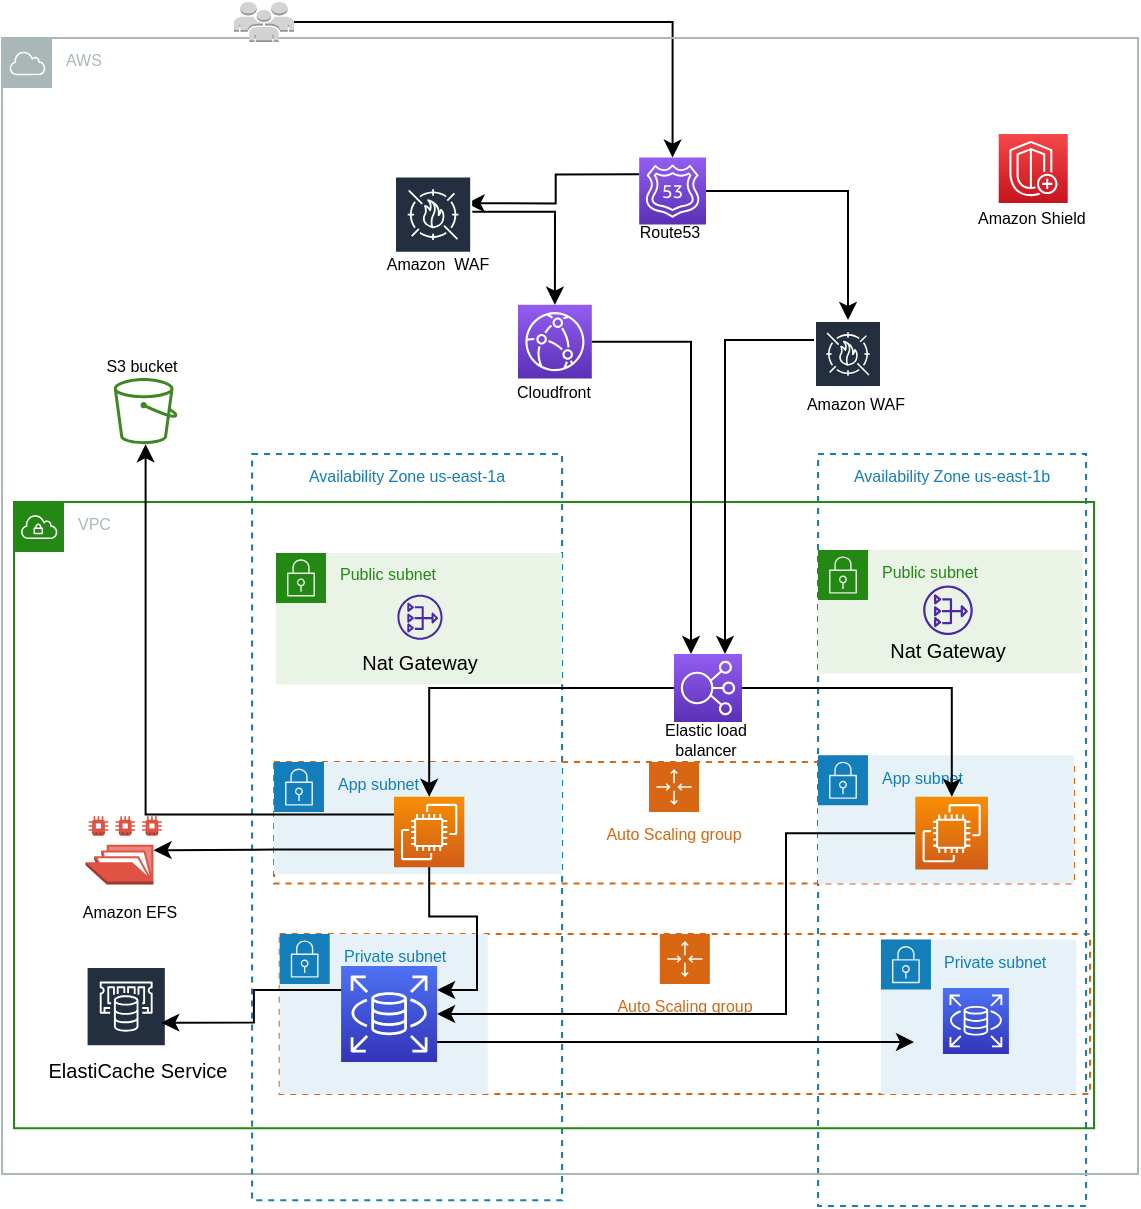 <mxfile version="21.5.1" type="github">
  <diagram name="Page-1" id="-8F-MaRr2c5oIdHVKHW3">
    <mxGraphModel dx="794" dy="456" grid="1" gridSize="8" guides="1" tooltips="1" connect="1" arrows="1" fold="1" page="1" pageScale="1" pageWidth="850" pageHeight="1100" math="0" shadow="0">
      <root>
        <mxCell id="0" />
        <mxCell id="1" parent="0" />
        <mxCell id="4uoRKx3dI8FAXuEbuPum-11" value="Auto Scaling group" style="points=[[0,0],[0.25,0],[0.5,0],[0.75,0],[1,0],[1,0.25],[1,0.5],[1,0.75],[1,1],[0.75,1],[0.5,1],[0.25,1],[0,1],[0,0.75],[0,0.5],[0,0.25]];outlineConnect=0;gradientColor=none;html=1;whiteSpace=wrap;fontSize=8;fontStyle=0;container=0;pointerEvents=0;collapsible=0;recursiveResize=0;shape=mxgraph.aws4.groupCenter;grIcon=mxgraph.aws4.group_auto_scaling_group;grStroke=1;strokeColor=#D86613;fillColor=none;verticalAlign=top;align=center;fontColor=#D86613;dashed=1;spacingTop=25;" vertex="1" parent="1">
          <mxGeometry x="322.84" y="496" width="405.16" height="80" as="geometry" />
        </mxCell>
        <mxCell id="4uoRKx3dI8FAXuEbuPum-5" value="Availability Zone us-east-1b" style="fillColor=none;strokeColor=#147EBA;dashed=1;verticalAlign=top;fontStyle=0;fontColor=#147EBA;whiteSpace=wrap;html=1;fontSize=8;" vertex="1" parent="1">
          <mxGeometry x="592" y="256" width="133.99" height="376" as="geometry" />
        </mxCell>
        <mxCell id="4uoRKx3dI8FAXuEbuPum-27" value="Private subnet" style="points=[[0,0],[0.25,0],[0.5,0],[0.75,0],[1,0],[1,0.25],[1,0.5],[1,0.75],[1,1],[0.75,1],[0.5,1],[0.25,1],[0,1],[0,0.75],[0,0.5],[0,0.25]];outlineConnect=0;gradientColor=none;html=1;whiteSpace=wrap;fontSize=8;fontStyle=0;container=1;pointerEvents=0;collapsible=0;recursiveResize=0;shape=mxgraph.aws4.group;grIcon=mxgraph.aws4.group_security_group;grStroke=0;strokeColor=#147EBA;fillColor=#E6F2F8;verticalAlign=top;align=left;spacingLeft=30;fontColor=#147EBA;dashed=0;" vertex="1" parent="1">
          <mxGeometry x="623.46" y="498.8" width="97.7" height="77.2" as="geometry" />
        </mxCell>
        <mxCell id="4uoRKx3dI8FAXuEbuPum-28" value="" style="sketch=0;points=[[0,0,0],[0.25,0,0],[0.5,0,0],[0.75,0,0],[1,0,0],[0,1,0],[0.25,1,0],[0.5,1,0],[0.75,1,0],[1,1,0],[0,0.25,0],[0,0.5,0],[0,0.75,0],[1,0.25,0],[1,0.5,0],[1,0.75,0]];outlineConnect=0;fontColor=#232F3E;gradientColor=#4D72F3;gradientDirection=north;fillColor=#3334B9;strokeColor=#ffffff;dashed=0;verticalLabelPosition=bottom;verticalAlign=top;align=center;html=1;fontSize=8;fontStyle=0;aspect=fixed;shape=mxgraph.aws4.resourceIcon;resIcon=mxgraph.aws4.rds;" vertex="1" parent="4uoRKx3dI8FAXuEbuPum-27">
          <mxGeometry x="30.99" y="24.16" width="33.01" height="33.01" as="geometry" />
        </mxCell>
        <mxCell id="4uoRKx3dI8FAXuEbuPum-96" style="edgeStyle=orthogonalEdgeStyle;rounded=0;orthogonalLoop=1;jettySize=auto;html=1;entryX=0.5;entryY=0;entryDx=0;entryDy=0;entryPerimeter=0;" edge="1" parent="1" source="4uoRKx3dI8FAXuEbuPum-94" target="4uoRKx3dI8FAXuEbuPum-41">
          <mxGeometry relative="1" as="geometry" />
        </mxCell>
        <mxCell id="4uoRKx3dI8FAXuEbuPum-2" value="AWS" style="sketch=0;outlineConnect=0;gradientColor=none;html=1;whiteSpace=wrap;fontSize=8;fontStyle=0;shape=mxgraph.aws4.group;grIcon=mxgraph.aws4.group_aws_cloud;strokeColor=#AAB7B8;fillColor=none;verticalAlign=top;align=left;spacingLeft=30;fontColor=#AAB7B8;dashed=0;container=0;movable=1;resizable=1;rotatable=1;deletable=1;editable=1;locked=0;connectable=1;" vertex="1" parent="1">
          <mxGeometry x="184" y="48" width="568" height="568" as="geometry" />
        </mxCell>
        <mxCell id="4uoRKx3dI8FAXuEbuPum-94" value="" style="outlineConnect=0;dashed=0;verticalLabelPosition=bottom;verticalAlign=top;align=center;html=1;shape=mxgraph.aws3.users;fillColor=#D2D3D3;gradientColor=none;" vertex="1" parent="1">
          <mxGeometry x="300" y="30" width="30" height="20" as="geometry" />
        </mxCell>
        <mxCell id="4uoRKx3dI8FAXuEbuPum-4" value="Availability Zone us-east-1a" style="fillColor=none;strokeColor=#147EBA;dashed=1;verticalAlign=top;fontStyle=0;fontColor=#147EBA;whiteSpace=wrap;html=1;fontSize=8;" vertex="1" parent="1">
          <mxGeometry x="309.01" y="256" width="154.99" height="373.15" as="geometry" />
        </mxCell>
        <mxCell id="4uoRKx3dI8FAXuEbuPum-3" value="VPC" style="points=[[0,0],[0.25,0],[0.5,0],[0.75,0],[1,0],[1,0.25],[1,0.5],[1,0.75],[1,1],[0.75,1],[0.5,1],[0.25,1],[0,1],[0,0.75],[0,0.5],[0,0.25]];outlineConnect=0;gradientColor=none;html=1;whiteSpace=wrap;fontSize=8;fontStyle=0;container=0;pointerEvents=0;collapsible=0;recursiveResize=0;shape=mxgraph.aws4.group;grIcon=mxgraph.aws4.group_vpc;strokeColor=#248814;fillColor=none;verticalAlign=top;align=left;spacingLeft=30;fontColor=#AAB7B8;dashed=0;" vertex="1" parent="1">
          <mxGeometry x="190" y="280" width="540" height="313.1" as="geometry" />
        </mxCell>
        <mxCell id="4uoRKx3dI8FAXuEbuPum-40" value="" style="sketch=0;outlineConnect=0;fontColor=#232F3E;gradientColor=none;fillColor=#3F8624;strokeColor=none;dashed=0;verticalLabelPosition=bottom;verticalAlign=top;align=center;html=1;fontSize=8;fontStyle=0;aspect=fixed;pointerEvents=1;shape=mxgraph.aws4.bucket;" vertex="1" parent="1">
          <mxGeometry x="239.88" y="218" width="31.81" height="33.08" as="geometry" />
        </mxCell>
        <mxCell id="4uoRKx3dI8FAXuEbuPum-66" style="edgeStyle=orthogonalEdgeStyle;rounded=0;orthogonalLoop=1;jettySize=auto;html=1;fontSize=8;exitX=0;exitY=0.25;exitDx=0;exitDy=0;exitPerimeter=0;entryX=0.929;entryY=0.383;entryDx=0;entryDy=0;entryPerimeter=0;" edge="1" parent="1" source="4uoRKx3dI8FAXuEbuPum-41" target="4uoRKx3dI8FAXuEbuPum-50">
          <mxGeometry relative="1" as="geometry">
            <mxPoint x="492.593" y="112.671" as="sourcePoint" />
            <mxPoint x="420" y="113.476" as="targetPoint" />
          </mxGeometry>
        </mxCell>
        <mxCell id="4uoRKx3dI8FAXuEbuPum-41" value="" style="sketch=0;points=[[0,0,0],[0.25,0,0],[0.5,0,0],[0.75,0,0],[1,0,0],[0,1,0],[0.25,1,0],[0.5,1,0],[0.75,1,0],[1,1,0],[0,0.25,0],[0,0.5,0],[0,0.75,0],[1,0.25,0],[1,0.5,0],[1,0.75,0]];outlineConnect=0;fontColor=#232F3E;gradientColor=#945DF2;gradientDirection=north;fillColor=#5A30B5;strokeColor=#ffffff;dashed=0;verticalLabelPosition=bottom;verticalAlign=top;align=center;html=1;fontSize=8;fontStyle=0;aspect=fixed;shape=mxgraph.aws4.resourceIcon;resIcon=mxgraph.aws4.route_53;" vertex="1" parent="1">
          <mxGeometry x="502.59" y="107.8" width="33.41" height="33.41" as="geometry" />
        </mxCell>
        <mxCell id="4uoRKx3dI8FAXuEbuPum-62" style="edgeStyle=orthogonalEdgeStyle;rounded=0;orthogonalLoop=1;jettySize=auto;html=1;entryX=0.25;entryY=0;entryDx=0;entryDy=0;entryPerimeter=0;fontSize=8;" edge="1" parent="1" source="4uoRKx3dI8FAXuEbuPum-42" target="4uoRKx3dI8FAXuEbuPum-45">
          <mxGeometry relative="1" as="geometry">
            <mxPoint x="523.67" y="251.95" as="targetPoint" />
          </mxGeometry>
        </mxCell>
        <mxCell id="4uoRKx3dI8FAXuEbuPum-42" value="" style="sketch=0;points=[[0,0,0],[0.25,0,0],[0.5,0,0],[0.75,0,0],[1,0,0],[0,1,0],[0.25,1,0],[0.5,1,0],[0.75,1,0],[1,1,0],[0,0.25,0],[0,0.5,0],[0,0.75,0],[1,0.25,0],[1,0.5,0],[1,0.75,0]];outlineConnect=0;fontColor=#232F3E;gradientColor=#945DF2;gradientDirection=north;fillColor=#5A30B5;strokeColor=#ffffff;dashed=0;verticalLabelPosition=bottom;verticalAlign=top;align=center;html=1;fontSize=8;fontStyle=0;aspect=fixed;shape=mxgraph.aws4.resourceIcon;resIcon=mxgraph.aws4.cloudfront;" vertex="1" parent="1">
          <mxGeometry x="442" y="181.37" width="36.91" height="36.91" as="geometry" />
        </mxCell>
        <mxCell id="4uoRKx3dI8FAXuEbuPum-43" value="" style="sketch=0;points=[[0,0,0],[0.25,0,0],[0.5,0,0],[0.75,0,0],[1,0,0],[0,1,0],[0.25,1,0],[0.5,1,0],[0.75,1,0],[1,1,0],[0,0.25,0],[0,0.5,0],[0,0.75,0],[1,0.25,0],[1,0.5,0],[1,0.75,0]];outlineConnect=0;fontColor=#232F3E;gradientColor=#F54749;gradientDirection=north;fillColor=#C7131F;strokeColor=#ffffff;dashed=0;verticalLabelPosition=bottom;verticalAlign=top;align=center;html=1;fontSize=8;fontStyle=0;aspect=fixed;shape=mxgraph.aws4.resourceIcon;resIcon=mxgraph.aws4.shield;" vertex="1" parent="1">
          <mxGeometry x="682.35" y="96" width="34.52" height="34.52" as="geometry" />
        </mxCell>
        <mxCell id="4uoRKx3dI8FAXuEbuPum-57" style="edgeStyle=orthogonalEdgeStyle;rounded=0;orthogonalLoop=1;jettySize=auto;html=1;entryX=0.5;entryY=0;entryDx=0;entryDy=0;entryPerimeter=0;fontSize=8;" edge="1" parent="1" source="4uoRKx3dI8FAXuEbuPum-50" target="4uoRKx3dI8FAXuEbuPum-42">
          <mxGeometry relative="1" as="geometry" />
        </mxCell>
        <mxCell id="4uoRKx3dI8FAXuEbuPum-50" value="" style="sketch=0;outlineConnect=0;fontColor=#4D4D4D;gradientColor=none;strokeColor=#ffffff;fillColor=#232F3E;dashed=0;verticalLabelPosition=middle;verticalAlign=bottom;align=center;html=1;whiteSpace=wrap;fontSize=8;fontStyle=1;spacing=3;shape=mxgraph.aws4.productIcon;prIcon=mxgraph.aws4.waf;" vertex="1" parent="1">
          <mxGeometry x="380" y="116.8" width="39.09" height="36.2" as="geometry" />
        </mxCell>
        <mxCell id="4uoRKx3dI8FAXuEbuPum-61" style="edgeStyle=orthogonalEdgeStyle;rounded=0;orthogonalLoop=1;jettySize=auto;html=1;entryX=0.75;entryY=0;entryDx=0;entryDy=0;entryPerimeter=0;fontSize=8;" edge="1" parent="1" source="4uoRKx3dI8FAXuEbuPum-51" target="4uoRKx3dI8FAXuEbuPum-45">
          <mxGeometry relative="1" as="geometry">
            <mxPoint x="529.34" y="251.95" as="targetPoint" />
          </mxGeometry>
        </mxCell>
        <mxCell id="4uoRKx3dI8FAXuEbuPum-51" value="" style="sketch=0;outlineConnect=0;fontColor=#4D4D4D;gradientColor=none;strokeColor=#ffffff;fillColor=#232F3E;dashed=0;verticalLabelPosition=middle;verticalAlign=bottom;align=center;html=1;whiteSpace=wrap;fontSize=8;fontStyle=1;spacing=3;shape=mxgraph.aws4.productIcon;prIcon=mxgraph.aws4.waf;flipH=0;flipV=0;" vertex="1" parent="1">
          <mxGeometry x="590" y="189" width="34" height="20" as="geometry" />
        </mxCell>
        <mxCell id="4uoRKx3dI8FAXuEbuPum-58" style="edgeStyle=orthogonalEdgeStyle;rounded=0;orthogonalLoop=1;jettySize=auto;html=1;fontSize=8;" edge="1" parent="1" source="4uoRKx3dI8FAXuEbuPum-41" target="4uoRKx3dI8FAXuEbuPum-51">
          <mxGeometry relative="1" as="geometry" />
        </mxCell>
        <mxCell id="4uoRKx3dI8FAXuEbuPum-101" value="&lt;font style=&quot;font-size: 8px;&quot;&gt;Amazon Shield&amp;nbsp;&lt;/font&gt;" style="text;strokeColor=none;align=center;fillColor=none;html=1;verticalAlign=middle;whiteSpace=wrap;rounded=0;" vertex="1" parent="1">
          <mxGeometry x="670" y="128.66" width="60" height="16.52" as="geometry" />
        </mxCell>
        <mxCell id="4uoRKx3dI8FAXuEbuPum-104" value="&lt;font style=&quot;font-size: 8px;&quot;&gt;Cloudfront&lt;/font&gt;" style="text;strokeColor=none;align=center;fillColor=none;html=1;verticalAlign=middle;whiteSpace=wrap;rounded=0;" vertex="1" parent="1">
          <mxGeometry x="430" y="217" width="60" height="13.12" as="geometry" />
        </mxCell>
        <mxCell id="4uoRKx3dI8FAXuEbuPum-106" value="&lt;span style=&quot;font-size: 8px;&quot;&gt;Route53&lt;/span&gt;" style="text;strokeColor=none;align=center;fillColor=none;html=1;verticalAlign=middle;whiteSpace=wrap;rounded=0;" vertex="1" parent="1">
          <mxGeometry x="487.95" y="136" width="60" height="16.76" as="geometry" />
        </mxCell>
        <mxCell id="4uoRKx3dI8FAXuEbuPum-105" value="&lt;span style=&quot;font-size: 8px;&quot;&gt;S3 bucket&lt;/span&gt;" style="text;strokeColor=none;align=center;fillColor=none;html=1;verticalAlign=middle;whiteSpace=wrap;rounded=0;" vertex="1" parent="1">
          <mxGeometry x="223.69" y="202.54" width="60" height="16" as="geometry" />
        </mxCell>
        <mxCell id="4uoRKx3dI8FAXuEbuPum-109" value="&lt;span style=&quot;font-size: 8px;&quot;&gt;Elastic load balancer&lt;/span&gt;" style="text;strokeColor=none;align=center;fillColor=none;html=1;verticalAlign=middle;whiteSpace=wrap;rounded=0;fontSize=8;" vertex="1" parent="1">
          <mxGeometry x="505.95" y="392" width="60" height="14.92" as="geometry" />
        </mxCell>
        <mxCell id="4uoRKx3dI8FAXuEbuPum-8" value="Public subnet" style="points=[[0,0],[0.25,0],[0.5,0],[0.75,0],[1,0],[1,0.25],[1,0.5],[1,0.75],[1,1],[0.75,1],[0.5,1],[0.25,1],[0,1],[0,0.75],[0,0.5],[0,0.25]];outlineConnect=0;gradientColor=none;html=1;whiteSpace=wrap;fontSize=8;fontStyle=0;container=1;pointerEvents=0;collapsible=0;recursiveResize=0;shape=mxgraph.aws4.group;grIcon=mxgraph.aws4.group_security_group;grStroke=0;strokeColor=#248814;fillColor=#E9F3E6;verticalAlign=top;align=left;spacingLeft=30;fontColor=#248814;dashed=0;" vertex="1" parent="1">
          <mxGeometry x="592" y="304" width="132.32" height="61.71" as="geometry" />
        </mxCell>
        <mxCell id="4uoRKx3dI8FAXuEbuPum-38" value="" style="sketch=0;outlineConnect=0;fontColor=#232F3E;gradientColor=none;fillColor=#4D27AA;strokeColor=none;dashed=0;verticalLabelPosition=bottom;verticalAlign=top;align=center;html=1;fontSize=8;fontStyle=0;aspect=fixed;pointerEvents=1;shape=mxgraph.aws4.nat_gateway;" vertex="1" parent="4uoRKx3dI8FAXuEbuPum-8">
          <mxGeometry x="52.6" y="17.73" width="24.79" height="24.79" as="geometry" />
        </mxCell>
        <mxCell id="4uoRKx3dI8FAXuEbuPum-100" value="&lt;font style=&quot;font-size: 10px;&quot;&gt;Nat Gateway&lt;/font&gt;" style="text;strokeColor=none;align=center;fillColor=none;html=1;verticalAlign=middle;whiteSpace=wrap;rounded=0;" vertex="1" parent="4uoRKx3dI8FAXuEbuPum-8">
          <mxGeometry x="35.22" y="40" width="60" height="20.24" as="geometry" />
        </mxCell>
        <mxCell id="4uoRKx3dI8FAXuEbuPum-23" value="Auto Scaling group" style="points=[[0,0],[0.25,0],[0.5,0],[0.75,0],[1,0],[1,0.25],[1,0.5],[1,0.75],[1,1],[0.75,1],[0.5,1],[0.25,1],[0,1],[0,0.75],[0,0.5],[0,0.25]];outlineConnect=0;gradientColor=none;html=1;whiteSpace=wrap;fontSize=8;fontStyle=0;container=1;pointerEvents=0;collapsible=0;recursiveResize=0;shape=mxgraph.aws4.groupCenter;grIcon=mxgraph.aws4.group_auto_scaling_group;grStroke=1;strokeColor=#D86613;fillColor=none;verticalAlign=top;align=center;fontColor=#D86613;dashed=1;spacingTop=25;" vertex="1" parent="1">
          <mxGeometry x="320" y="410.01" width="400" height="60.76" as="geometry" />
        </mxCell>
        <mxCell id="4uoRKx3dI8FAXuEbuPum-32" value="App subnet" style="points=[[0,0],[0.25,0],[0.5,0],[0.75,0],[1,0],[1,0.25],[1,0.5],[1,0.75],[1,1],[0.75,1],[0.5,1],[0.25,1],[0,1],[0,0.75],[0,0.5],[0,0.25]];outlineConnect=0;gradientColor=none;html=1;whiteSpace=wrap;fontSize=8;fontStyle=0;container=1;pointerEvents=0;collapsible=0;recursiveResize=0;shape=mxgraph.aws4.group;grIcon=mxgraph.aws4.group_security_group;grStroke=0;strokeColor=#147EBA;fillColor=#E6F2F8;verticalAlign=top;align=left;spacingLeft=30;fontColor=#147EBA;dashed=0;" vertex="1" parent="4uoRKx3dI8FAXuEbuPum-23">
          <mxGeometry width="144" height="56" as="geometry" />
        </mxCell>
        <mxCell id="4uoRKx3dI8FAXuEbuPum-33" value="" style="sketch=0;points=[[0,0,0],[0.25,0,0],[0.5,0,0],[0.75,0,0],[1,0,0],[0,1,0],[0.25,1,0],[0.5,1,0],[0.75,1,0],[1,1,0],[0,0.25,0],[0,0.5,0],[0,0.75,0],[1,0.25,0],[1,0.5,0],[1,0.75,0]];outlineConnect=0;fontColor=#232F3E;gradientColor=#F78E04;gradientDirection=north;fillColor=#D05C17;strokeColor=#ffffff;dashed=0;verticalLabelPosition=bottom;verticalAlign=top;align=center;html=1;fontSize=8;fontStyle=0;aspect=fixed;shape=mxgraph.aws4.resourceIcon;resIcon=mxgraph.aws4.ec2;" vertex="1" parent="4uoRKx3dI8FAXuEbuPum-32">
          <mxGeometry x="60" y="17.41" width="35.16" height="35.16" as="geometry" />
        </mxCell>
        <mxCell id="4uoRKx3dI8FAXuEbuPum-34" value="App subnet" style="points=[[0,0],[0.25,0],[0.5,0],[0.75,0],[1,0],[1,0.25],[1,0.5],[1,0.75],[1,1],[0.75,1],[0.5,1],[0.25,1],[0,1],[0,0.75],[0,0.5],[0,0.25]];outlineConnect=0;gradientColor=none;html=1;whiteSpace=wrap;fontSize=8;fontStyle=0;container=1;pointerEvents=0;collapsible=0;recursiveResize=0;shape=mxgraph.aws4.group;grIcon=mxgraph.aws4.group_security_group;grStroke=0;strokeColor=#147EBA;fillColor=#E6F2F8;verticalAlign=top;align=left;spacingLeft=30;fontColor=#147EBA;dashed=0;" vertex="1" parent="4uoRKx3dI8FAXuEbuPum-23">
          <mxGeometry x="272" y="-3.39" width="128" height="64.15" as="geometry" />
        </mxCell>
        <mxCell id="4uoRKx3dI8FAXuEbuPum-35" value="" style="sketch=0;points=[[0,0,0],[0.25,0,0],[0.5,0,0],[0.75,0,0],[1,0,0],[0,1,0],[0.25,1,0],[0.5,1,0],[0.75,1,0],[1,1,0],[0,0.25,0],[0,0.5,0],[0,0.75,0],[1,0.25,0],[1,0.5,0],[1,0.75,0]];outlineConnect=0;fontColor=#232F3E;gradientColor=#F78E04;gradientDirection=north;fillColor=#D05C17;strokeColor=#ffffff;dashed=0;verticalLabelPosition=bottom;verticalAlign=top;align=center;html=1;fontSize=8;fontStyle=0;aspect=fixed;shape=mxgraph.aws4.resourceIcon;resIcon=mxgraph.aws4.ec2;" vertex="1" parent="4uoRKx3dI8FAXuEbuPum-34">
          <mxGeometry x="48.65" y="20.8" width="36.35" height="36.35" as="geometry" />
        </mxCell>
        <mxCell id="4uoRKx3dI8FAXuEbuPum-29" value="" style="sketch=0;outlineConnect=0;fontColor=#232F3E;gradientColor=none;strokeColor=#ffffff;fillColor=#232F3E;dashed=0;verticalLabelPosition=middle;verticalAlign=bottom;align=center;html=1;whiteSpace=wrap;fontSize=8;fontStyle=1;spacing=3;shape=mxgraph.aws4.productIcon;prIcon=mxgraph.aws4.elasticache;" vertex="1" parent="1">
          <mxGeometry x="225.79" y="512" width="40.62" height="32" as="geometry" />
        </mxCell>
        <mxCell id="4uoRKx3dI8FAXuEbuPum-39" value="" style="outlineConnect=0;dashed=0;verticalLabelPosition=bottom;verticalAlign=top;align=center;html=1;shape=mxgraph.aws3.efs_share;fillColor=#E05243;gradientColor=none;fontSize=8;" vertex="1" parent="1">
          <mxGeometry x="225.79" y="437" width="38.21" height="34.19" as="geometry" />
        </mxCell>
        <mxCell id="4uoRKx3dI8FAXuEbuPum-76" style="edgeStyle=orthogonalEdgeStyle;rounded=0;orthogonalLoop=1;jettySize=auto;html=1;fontSize=8;" edge="1" parent="1" source="4uoRKx3dI8FAXuEbuPum-45" target="4uoRKx3dI8FAXuEbuPum-35">
          <mxGeometry relative="1" as="geometry" />
        </mxCell>
        <mxCell id="4uoRKx3dI8FAXuEbuPum-77" style="edgeStyle=orthogonalEdgeStyle;rounded=0;orthogonalLoop=1;jettySize=auto;html=1;fontSize=8;" edge="1" parent="1" source="4uoRKx3dI8FAXuEbuPum-45" target="4uoRKx3dI8FAXuEbuPum-33">
          <mxGeometry relative="1" as="geometry" />
        </mxCell>
        <mxCell id="4uoRKx3dI8FAXuEbuPum-45" value="" style="sketch=0;points=[[0,0,0],[0.25,0,0],[0.5,0,0],[0.75,0,0],[1,0,0],[0,1,0],[0.25,1,0],[0.5,1,0],[0.75,1,0],[1,1,0],[0,0.25,0],[0,0.5,0],[0,0.75,0],[1,0.25,0],[1,0.5,0],[1,0.75,0]];outlineConnect=0;fontColor=#232F3E;gradientColor=#945DF2;gradientDirection=north;fillColor=#5A30B5;strokeColor=#ffffff;dashed=0;verticalLabelPosition=bottom;verticalAlign=top;align=center;html=1;fontSize=8;fontStyle=0;aspect=fixed;shape=mxgraph.aws4.resourceIcon;resIcon=mxgraph.aws4.elastic_load_balancing;" vertex="1" parent="1">
          <mxGeometry x="520" y="356" width="34" height="34" as="geometry" />
        </mxCell>
        <mxCell id="4uoRKx3dI8FAXuEbuPum-6" value="Public subnet" style="points=[[0,0],[0.25,0],[0.5,0],[0.75,0],[1,0],[1,0.25],[1,0.5],[1,0.75],[1,1],[0.75,1],[0.5,1],[0.25,1],[0,1],[0,0.75],[0,0.5],[0,0.25]];outlineConnect=0;gradientColor=none;html=1;whiteSpace=wrap;fontSize=8;fontStyle=0;container=1;pointerEvents=0;collapsible=0;recursiveResize=0;shape=mxgraph.aws4.group;grIcon=mxgraph.aws4.group_security_group;grStroke=0;strokeColor=#248814;fillColor=#E9F3E6;verticalAlign=top;align=left;spacingLeft=30;fontColor=#248814;dashed=0;" vertex="1" parent="1">
          <mxGeometry x="321" y="305.47" width="143" height="65.8" as="geometry" />
        </mxCell>
        <mxCell id="4uoRKx3dI8FAXuEbuPum-37" value="" style="sketch=0;outlineConnect=0;fontColor=#232F3E;gradientColor=none;fillColor=#4D27AA;strokeColor=none;dashed=0;verticalLabelPosition=bottom;verticalAlign=top;align=center;html=1;fontSize=8;fontStyle=0;aspect=fixed;pointerEvents=1;shape=mxgraph.aws4.nat_gateway;" vertex="1" parent="4uoRKx3dI8FAXuEbuPum-6">
          <mxGeometry x="60.72" y="20.85" width="22.57" height="22.57" as="geometry" />
        </mxCell>
        <mxCell id="4uoRKx3dI8FAXuEbuPum-99" value="&lt;font style=&quot;font-size: 10px;&quot;&gt;Nat Gateway&lt;/font&gt;" style="text;strokeColor=none;align=center;fillColor=none;html=1;verticalAlign=middle;whiteSpace=wrap;rounded=0;" vertex="1" parent="4uoRKx3dI8FAXuEbuPum-6">
          <mxGeometry x="41.957" y="43.416" width="60" height="22" as="geometry" />
        </mxCell>
        <mxCell id="4uoRKx3dI8FAXuEbuPum-26" value="Private subnet" style="points=[[0,0],[0.25,0],[0.5,0],[0.75,0],[1,0],[1,0.25],[1,0.5],[1,0.75],[1,1],[0.75,1],[0.5,1],[0.25,1],[0,1],[0,0.75],[0,0.5],[0,0.25]];outlineConnect=0;gradientColor=none;html=1;whiteSpace=wrap;fontSize=8;fontStyle=0;container=1;pointerEvents=0;collapsible=0;recursiveResize=0;shape=mxgraph.aws4.group;grIcon=mxgraph.aws4.group_security_group;grStroke=0;strokeColor=#147EBA;fillColor=#E6F2F8;verticalAlign=top;align=left;spacingLeft=30;fontColor=#147EBA;dashed=0;" vertex="1" parent="1">
          <mxGeometry x="322.84" y="496" width="104" height="80" as="geometry" />
        </mxCell>
        <mxCell id="4uoRKx3dI8FAXuEbuPum-24" value="" style="sketch=0;points=[[0,0,0],[0.25,0,0],[0.5,0,0],[0.75,0,0],[1,0,0],[0,1,0],[0.25,1,0],[0.5,1,0],[0.75,1,0],[1,1,0],[0,0.25,0],[0,0.5,0],[0,0.75,0],[1,0.25,0],[1,0.5,0],[1,0.75,0]];outlineConnect=0;fontColor=#232F3E;gradientColor=#4D72F3;gradientDirection=north;fillColor=#3334B9;strokeColor=#ffffff;dashed=0;verticalLabelPosition=bottom;verticalAlign=top;align=center;html=1;fontSize=8;fontStyle=0;aspect=fixed;shape=mxgraph.aws4.resourceIcon;resIcon=mxgraph.aws4.rds;" vertex="1" parent="4uoRKx3dI8FAXuEbuPum-26">
          <mxGeometry x="30.71" y="16" width="48" height="48" as="geometry" />
        </mxCell>
        <mxCell id="4uoRKx3dI8FAXuEbuPum-114" value="" style="endArrow=classic;html=1;rounded=0;" edge="1" parent="4uoRKx3dI8FAXuEbuPum-26">
          <mxGeometry width="50" height="50" relative="1" as="geometry">
            <mxPoint x="78.71" y="54" as="sourcePoint" />
            <mxPoint x="317.16" y="54" as="targetPoint" />
          </mxGeometry>
        </mxCell>
        <mxCell id="4uoRKx3dI8FAXuEbuPum-89" style="edgeStyle=orthogonalEdgeStyle;rounded=0;orthogonalLoop=1;jettySize=auto;html=1;entryX=1;entryY=0.25;entryDx=0;entryDy=0;entryPerimeter=0;fontSize=8;" edge="1" parent="1" source="4uoRKx3dI8FAXuEbuPum-33" target="4uoRKx3dI8FAXuEbuPum-24">
          <mxGeometry relative="1" as="geometry" />
        </mxCell>
        <mxCell id="4uoRKx3dI8FAXuEbuPum-113" style="edgeStyle=orthogonalEdgeStyle;rounded=0;orthogonalLoop=1;jettySize=auto;html=1;entryX=1;entryY=0.5;entryDx=0;entryDy=0;entryPerimeter=0;" edge="1" parent="1" source="4uoRKx3dI8FAXuEbuPum-35" target="4uoRKx3dI8FAXuEbuPum-24">
          <mxGeometry relative="1" as="geometry">
            <Array as="points">
              <mxPoint x="576" y="446" />
              <mxPoint x="576" y="536" />
            </Array>
          </mxGeometry>
        </mxCell>
        <mxCell id="4uoRKx3dI8FAXuEbuPum-117" value="&lt;font style=&quot;font-size: 10px;&quot;&gt;ElastiCache Service&lt;/font&gt;" style="text;strokeColor=none;align=center;fillColor=none;html=1;verticalAlign=middle;whiteSpace=wrap;rounded=0;" vertex="1" parent="1">
          <mxGeometry x="200" y="554" width="104" height="20.24" as="geometry" />
        </mxCell>
        <mxCell id="4uoRKx3dI8FAXuEbuPum-120" style="edgeStyle=orthogonalEdgeStyle;rounded=0;orthogonalLoop=1;jettySize=auto;html=1;exitX=0;exitY=0.25;exitDx=0;exitDy=0;exitPerimeter=0;" edge="1" parent="1" source="4uoRKx3dI8FAXuEbuPum-33" target="4uoRKx3dI8FAXuEbuPum-40">
          <mxGeometry relative="1" as="geometry" />
        </mxCell>
        <mxCell id="4uoRKx3dI8FAXuEbuPum-121" style="edgeStyle=orthogonalEdgeStyle;rounded=0;orthogonalLoop=1;jettySize=auto;html=1;exitX=0;exitY=0.75;exitDx=0;exitDy=0;exitPerimeter=0;entryX=0.89;entryY=0.5;entryDx=0;entryDy=0;entryPerimeter=0;" edge="1" parent="1" source="4uoRKx3dI8FAXuEbuPum-33" target="4uoRKx3dI8FAXuEbuPum-39">
          <mxGeometry relative="1" as="geometry" />
        </mxCell>
        <mxCell id="4uoRKx3dI8FAXuEbuPum-123" style="edgeStyle=orthogonalEdgeStyle;rounded=0;orthogonalLoop=1;jettySize=auto;html=1;exitX=0;exitY=0.25;exitDx=0;exitDy=0;exitPerimeter=0;entryX=0.932;entryY=0.885;entryDx=0;entryDy=0;entryPerimeter=0;" edge="1" parent="1" source="4uoRKx3dI8FAXuEbuPum-24" target="4uoRKx3dI8FAXuEbuPum-29">
          <mxGeometry relative="1" as="geometry" />
        </mxCell>
        <mxCell id="4uoRKx3dI8FAXuEbuPum-124" value="&lt;span style=&quot;font-size: 8px;&quot;&gt;Amazon WAF&lt;/span&gt;" style="text;strokeColor=none;align=center;fillColor=none;html=1;verticalAlign=middle;whiteSpace=wrap;rounded=0;" vertex="1" parent="1">
          <mxGeometry x="581" y="223" width="60" height="13.12" as="geometry" />
        </mxCell>
        <mxCell id="4uoRKx3dI8FAXuEbuPum-125" value="&lt;span style=&quot;font-size: 8px;&quot;&gt;Amazon&amp;nbsp; WAF&lt;/span&gt;" style="text;strokeColor=none;align=center;fillColor=none;html=1;verticalAlign=middle;whiteSpace=wrap;rounded=0;" vertex="1" parent="1">
          <mxGeometry x="372" y="153" width="60" height="13.12" as="geometry" />
        </mxCell>
        <mxCell id="4uoRKx3dI8FAXuEbuPum-126" value="&lt;span style=&quot;font-size: 8px;&quot;&gt;Amazon EFS&lt;/span&gt;" style="text;strokeColor=none;align=center;fillColor=none;html=1;verticalAlign=middle;whiteSpace=wrap;rounded=0;" vertex="1" parent="1">
          <mxGeometry x="217.69" y="474" width="60" height="19.54" as="geometry" />
        </mxCell>
      </root>
    </mxGraphModel>
  </diagram>
</mxfile>
